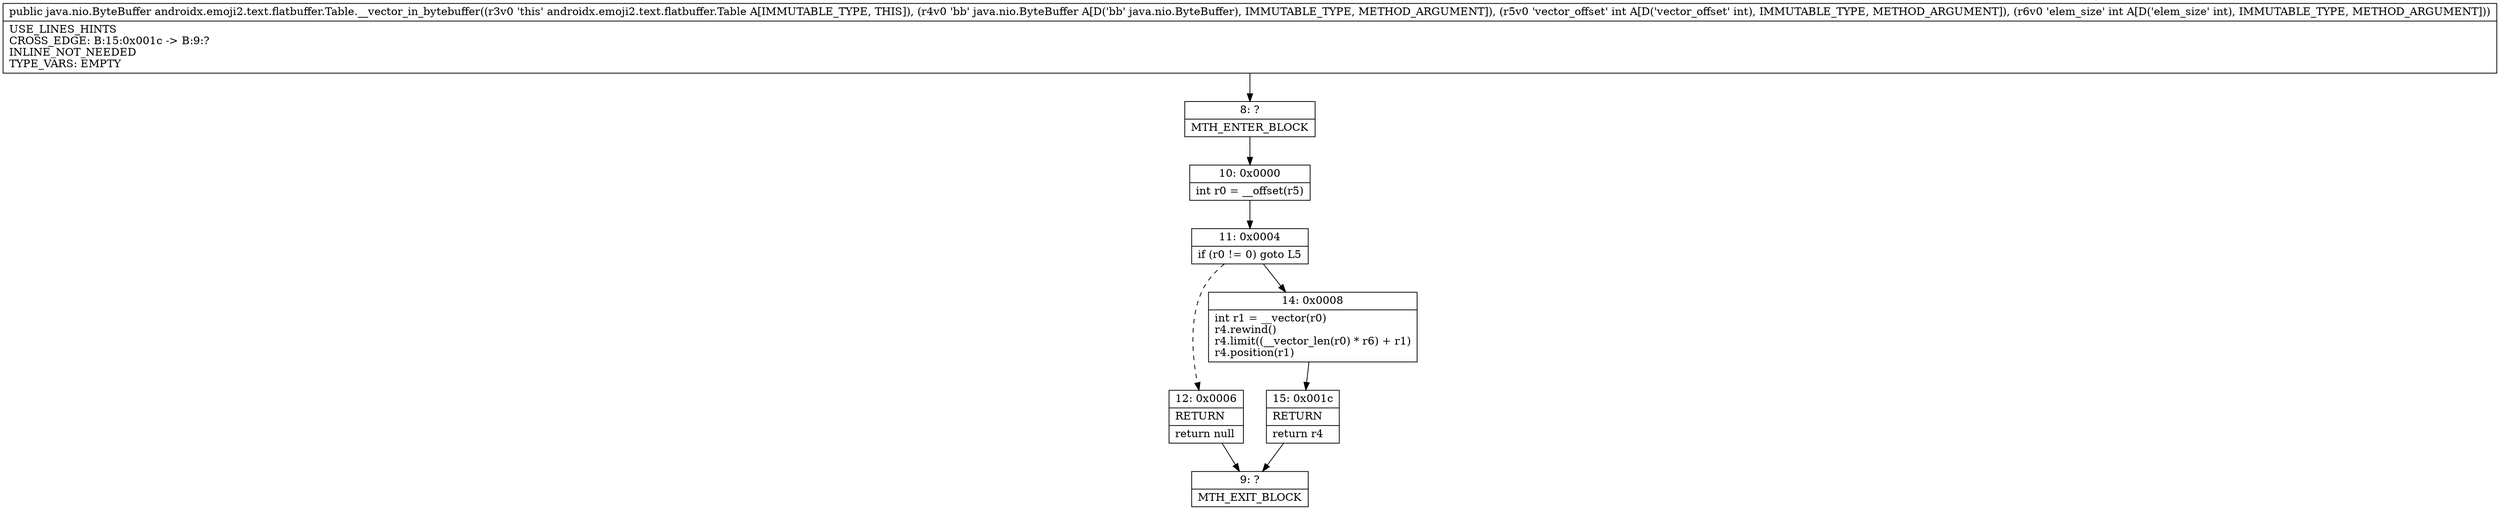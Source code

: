 digraph "CFG forandroidx.emoji2.text.flatbuffer.Table.__vector_in_bytebuffer(Ljava\/nio\/ByteBuffer;II)Ljava\/nio\/ByteBuffer;" {
Node_8 [shape=record,label="{8\:\ ?|MTH_ENTER_BLOCK\l}"];
Node_10 [shape=record,label="{10\:\ 0x0000|int r0 = __offset(r5)\l}"];
Node_11 [shape=record,label="{11\:\ 0x0004|if (r0 != 0) goto L5\l}"];
Node_12 [shape=record,label="{12\:\ 0x0006|RETURN\l|return null\l}"];
Node_9 [shape=record,label="{9\:\ ?|MTH_EXIT_BLOCK\l}"];
Node_14 [shape=record,label="{14\:\ 0x0008|int r1 = __vector(r0)\lr4.rewind()\lr4.limit((__vector_len(r0) * r6) + r1)\lr4.position(r1)\l}"];
Node_15 [shape=record,label="{15\:\ 0x001c|RETURN\l|return r4\l}"];
MethodNode[shape=record,label="{public java.nio.ByteBuffer androidx.emoji2.text.flatbuffer.Table.__vector_in_bytebuffer((r3v0 'this' androidx.emoji2.text.flatbuffer.Table A[IMMUTABLE_TYPE, THIS]), (r4v0 'bb' java.nio.ByteBuffer A[D('bb' java.nio.ByteBuffer), IMMUTABLE_TYPE, METHOD_ARGUMENT]), (r5v0 'vector_offset' int A[D('vector_offset' int), IMMUTABLE_TYPE, METHOD_ARGUMENT]), (r6v0 'elem_size' int A[D('elem_size' int), IMMUTABLE_TYPE, METHOD_ARGUMENT]))  | USE_LINES_HINTS\lCROSS_EDGE: B:15:0x001c \-\> B:9:?\lINLINE_NOT_NEEDED\lTYPE_VARS: EMPTY\l}"];
MethodNode -> Node_8;Node_8 -> Node_10;
Node_10 -> Node_11;
Node_11 -> Node_12[style=dashed];
Node_11 -> Node_14;
Node_12 -> Node_9;
Node_14 -> Node_15;
Node_15 -> Node_9;
}

